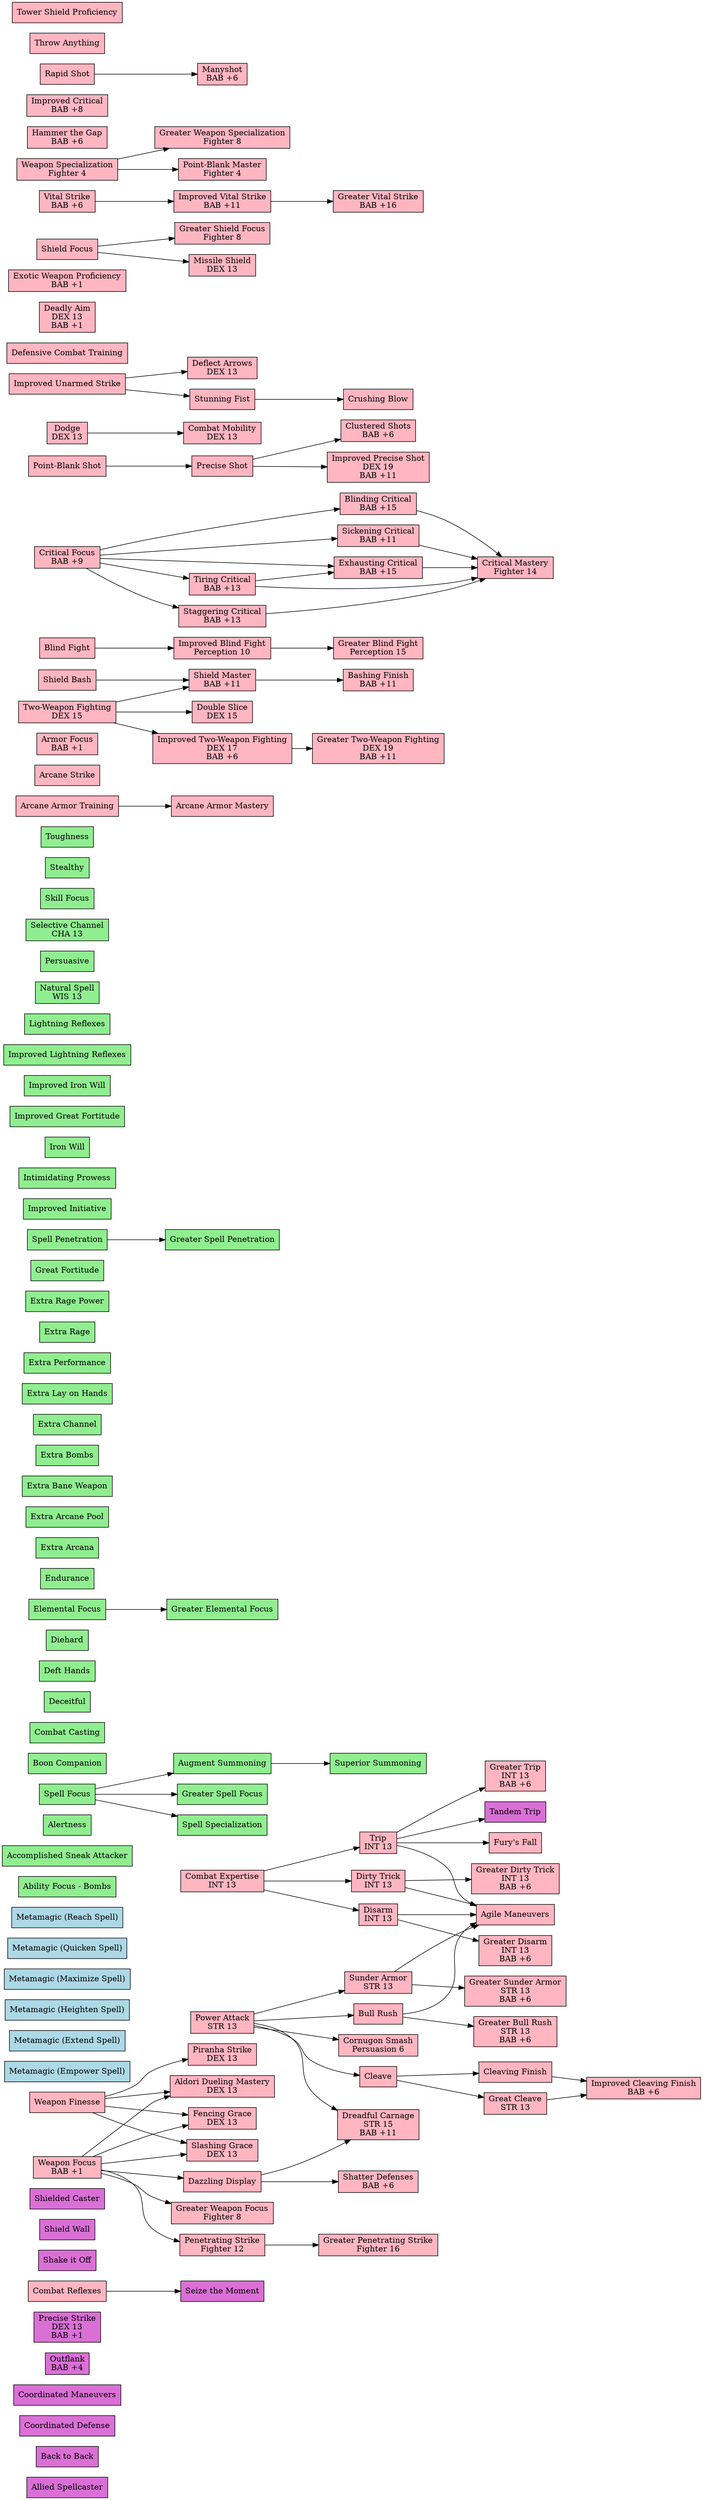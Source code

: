 digraph KingmakerFeats
{
  ratio=auto
  rankdir=LR
  node [shape=rectangle, color=black, style=filled, fillcolor=transparent]

//subgraph cluster_teamwork_feats
subgraph teamwork_feats
{
  label=<<U>Teamwork Feats</U>>
  node [fillcolor=orchid]

  "Allied Spellcaster"
  "Back to Back"
  "Coordinated Defense"
  "Coordinated Maneuvers"
  "Outflank" [label=<Outflank<BR/>BAB +4>]
  "Precise Strike" [label=<Precise Strike<BR/>DEX 13<BR/>BAB +1>]
  "Seize the Moment"
  "Shake it Off"
  "Shield Wall"
  "Shielded Caster"
  "Tandem Trip"
}

//subgraph cluster_metamagic_feats
subgraph metamagic_feats
{
  label=<<U>Metamagic Feats</U>>
  node [fillcolor=lightblue]

  "Metamagic (Empower Spell)"
  "Metamagic (Extend Spell)"
  "Metamagic (Heighten Spell)"
  "Metamagic (Maximize Spell)"
  "Metamagic (Quicken Spell)"
  "Metamagic (Reach Spell)"
}

//subgraph cluster_general_feats
subgraph general_feats
{
  label=<<U>General Feats</U>>
  node [fillcolor=lightgreen]

  "Ability Focus - Bombs"
  "Accomplished Sneak Attacker"
  "Alertness"
  "Augment Summoning"
  "Boon Companion"
  "Combat Casting"
  "Deceitful"
  "Deft Hands"
  "Diehard"
  "Elemental Focus"
  "Endurance"
  "Extra Arcana"
  "Extra Arcane Pool"
  "Extra Bane Weapon"
  "Extra Bombs"
  "Extra Channel"
  "Extra Lay on Hands"
  "Extra Performance"
  "Extra Rage"
  "Extra Rage Power"
  "Greater Elemental Focus"
  "Great Fortitude"
  "Greater Spell Focus"
  "Greater Spell Penetration"
  "Improved Initiative"
  "Intimidating Prowess"
  "Iron Will"
  "Improved Great Fortitude"
  "Improved Iron Will"
  "Improved Lightning Reflexes"
  "Lightning Reflexes"
  "Natural Spell" [label=<Natural Spell<BR/>WIS 13>]
  "Persuasive"
  "Selective Channel" [label=<Selective Channel<BR/>CHA 13>]
  "Skill Focus"
  "Spell Focus"
  "Spell Penetration"
  "Spell Specialization"
  "Stealthy"
  "Superior Summoning"
  "Toughness"
}

//subgraph cluster_combat_feats
subgraph combat_feats
{
  label=<<U>Combat Feats</U>>
  node [fillcolor=lightpink]

  "Agile Maneuvers"
  "Aldori Dueling Mastery" [label=<Aldori Dueling Mastery<BR/>DEX 13>]
  "Arcane Armor Training"
  "Arcane Armor Mastery"
  "Arcane Strike"
  "Armor Focus" [label=<Armor Focus<BR/>BAB +1>]
  "Bashing Finish" [label=<Bashing Finish<BR/>BAB +11>]
  "Blind Fight"
  "Blinding Critical" [label=<Blinding Critical<BR/>BAB +15>]
  "Bull Rush"
  "Cleave"
  "Cleaving Finish"
  "Clustered Shots" [label=<Clustered Shots<BR/>BAB +6>]
  "Combat Expertise" [label=<Combat Expertise<BR/>INT 13>]
  "Combat Mobility" [label=<Combat Mobility<BR/>DEX 13>]
  "Combat Reflexes"
  "Cornugon Smash" [label=<Cornugon Smash<BR/>Persuasion 6>]
  "Critical Focus" [label=<Critical Focus<BR/>BAB +9>]
  "Critical Mastery" [label=<Critical Mastery<BR/>Fighter 14>]
  "Crushing Blow"
  "Dazzling Display"
  "Defensive Combat Training"
  "Deadly Aim" [label=<Deadly Aim<BR/>DEX 13<BR/>BAB +1>]
  "Deflect Arrows" [label=<Deflect Arrows<BR/>DEX 13>]
  "Dirty Trick" [label=<Dirty Trick<BR/>INT 13>]
  "Disarm" [label=<Disarm<BR/>INT 13>]
  "Dodge" [label=<Dodge<BR/>DEX 13>]
  "Double Slice" [label=<Double Slice<BR/>DEX 15>]
  "Dreadful Carnage" [label=<Dreadful Carnage<BR/>STR 15<BR/>BAB +11>]
  "Exhausting Critical" [label=<Exhausting Critical<BR/>BAB +15>]
  "Exotic Weapon Proficiency" [label=<Exotic Weapon Proficiency<BR/>BAB +1>]
  "Fencing Grace" [label=<Fencing Grace<BR/>DEX 13>]
  "Fury's Fall"
  "Great Cleave" [label=<Great Cleave<BR/>STR 13>]
  "Greater Blind Fight" [label=<Greater Blind Fight<BR/>Perception 15>]
  "Greater Bull Rush" [label=<Greater Bull Rush<BR/>STR 13<BR/>BAB +6>]
  "Greater Dirty Trick" [label=<Greater Dirty Trick<BR/>INT 13<BR/>BAB +6>]
  "Greater Disarm" [label=<Greater Disarm<BR/>INT 13<BR/>BAB +6>]
  "Greater Penetrating Strike" [label=<Greater Penetrating Strike<BR/>Fighter 16>]
  "Greater Shield Focus" [label=<Greater Shield Focus<BR/>Fighter 8>]
  "Greater Sunder Armor" [label=<Greater Sunder Armor<BR/>STR 13<BR/>BAB +6>]
  "Greater Trip" [label=<Greater Trip<BR/>INT 13<BR/>BAB +6>]
  "Greater Two-Weapon Fighting" [label=<Greater Two-Weapon Fighting<BR/>DEX 19<BR/>BAB +11>]
  "Greater Vital Strike" [label=<Greater Vital Strike<BR/>BAB +16>]
  "Greater Weapon Focus" [label=<Greater Weapon Focus<BR/>Fighter 8>]
  "Greater Weapon Specialization" [label=<Greater Weapon Specialization<BR/>Fighter 8>]
  "Hammer the Gap" [label=<Hammer the Gap<BR/>BAB +6>]
  "Improved Blind Fight" [label=<Improved Blind Fight<BR/>Perception 10>]
  "Improved Unarmed Strike"
  "Improved Cleaving Finish" [label=<Improved Cleaving Finish<BR/>BAB +6>]
  "Improved Critical" [label=<Improved Critical<BR/>BAB +8>]
  "Improved Precise Shot" [label=<Improved Precise Shot<BR/>DEX 19<BR/>BAB +11>]
  "Improved Two-Weapon Fighting" [label=<Improved Two-Weapon Fighting<BR/>DEX 17<BR/>BAB +6>]
  "Improved Vital Strike" [label=<Improved Vital Strike<BR/>BAB +11>]
  "Manyshot" [label=<Manyshot<BR/>BAB +6>]
  "Missile Shield" [label=<Missile Shield<BR/>DEX 13>]
  "Penetrating Strike" [label=<Penetrating Strike<BR/>Fighter 12>]
  "Piranha Strike" [label=<Piranha Strike<BR/>DEX 13>]
  "Point-Blank Master" [label=<Point-Blank Master<BR/>Fighter 4>]
  "Point-Blank Shot"
  "Precise Shot"
  "Power Attack" [label=<Power Attack<BR/>STR 13>]
  "Rapid Shot"
  "Shatter Defenses" [label=<Shatter Defenses<BR/>BAB +6>]
  "Shield Bash"
  "Shield Focus"
  "Shield Master" [label=<Shield Master<BR/>BAB +11>]
  "Sickening Critical" [label=<Sickening Critical<BR/>BAB +11>]
  "Slashing Grace" [label=<Slashing Grace<BR/>DEX 13>]
  "Staggering Critical" [label=<Staggering Critical<BR/>BAB +13>]
  "Sunder Armor" [label=<Sunder Armor<BR/>STR 13>]
  "Stunning Fist"
  "Tiring Critical" [label=<Tiring Critical<BR/>BAB +13>]
  "Throw Anything"
  "Trip" [label=<Trip<BR/>INT 13>]
  "Two-Weapon Fighting" [label=<Two-Weapon Fighting<BR/>DEX 15>]
  "Tower Shield Proficiency"
  "Vital Strike" [label=<Vital Strike<BR/>BAB +6>]
  "Weapon Finesse"
  "Weapon Focus" [label=<Weapon Focus<BR/>BAB +1>]
  "Weapon Specialization" [label=<Weapon Specialization<BR/>Fighter 4>]
}

//"Critical Focus" -> "Critical Mastery"
"Blinding Critical" -> "Critical Mastery"
"Exhausting Critical" -> "Critical Mastery"
"Sickening Critical" -> "Critical Mastery"
"Staggering Critical" -> "Critical Mastery"
"Tiring Critical" -> "Critical Mastery"
"Dodge" -> "Combat Mobility"
//"Point-Blank Shot" -> "Clustered Shots"
"Precise Shot" -> "Clustered Shots"
//"Point-Blank Shot" -> "Improved Precise Shot"
"Precise Shot" -> "Improved Precise Shot"
"Critical Focus" -> "Blinding Critical"
"Elemental Focus" -> "Greater Elemental Focus"
"Spell Focus" -> "Augment Summoning" //[label="Conjuration"]
"Spell Focus" -> "Greater Spell Focus"
"Spell Penetration" -> "Greater Spell Penetration"
"Arcane Armor Training" -> "Arcane Armor Mastery"
"Weapon Finesse" -> "Aldori Dueling Mastery"
"Weapon Focus" -> "Aldori Dueling Mastery" //[label="Dueling Sword"]
"Bull Rush" -> "Agile Maneuvers"
"Dirty Trick" -> "Agile Maneuvers"
"Disarm" -> "Agile Maneuvers"
"Sunder Armor" -> "Agile Maneuvers"
"Trip" -> "Agile Maneuvers"
"Power Attack" -> "Bull Rush"
"Power Attack" -> "Cornugon Smash"
"Power Attack" -> "Cleave" -> "Great Cleave"
"Cleave" -> "Cleaving Finish" -> "Improved Cleaving Finish"
"Great Cleave" -> "Improved Cleaving Finish"
"Power Attack" -> "Sunder Armor"
"Combat Expertise" -> "Trip" -> "Greater Trip"
//"Shield Bash" -> "Bashing Finish"
"Shield Master" -> "Bashing Finish"
//"Two-Weapon Fighting" -> "Bashing Finish"
"Improved Unarmed Strike" -> "Stunning Fist" -> "Crushing Blow"
"Weapon Focus" -> "Dazzling Display"
"Improved Unarmed Strike" -> "Deflect Arrows"
"Combat Expertise" -> "Dirty Trick"
"Combat Expertise" -> "Disarm"
"Two-Weapon Fighting" -> "Double Slice"
"Power Attack" -> "Dreadful Carnage"
"Dazzling Display" -> "Dreadful Carnage"
"Critical Focus" -> "Exhausting Critical"
"Tiring Critical" -> "Exhausting Critical"
"Weapon Focus" -> "Fencing Grace"
"Weapon Finesse" -> "Fencing Grace"
"Weapon Focus" -> "Slashing Grace"
"Weapon Finesse" -> "Slashing Grace"
"Trip" -> "Fury's Fall"
"Blind Fight" -> "Improved Blind Fight" -> "Greater Blind Fight"
"Bull Rush" -> "Greater Bull Rush"
"Dirty Trick" -> "Greater Dirty Trick"
"Disarm" -> "Greater Disarm"
"Weapon Focus" -> "Penetrating Strike" -> "Greater Penetrating Strike"
"Shield Focus" -> "Greater Shield Focus"
"Sunder Armor" -> "Greater Sunder Armor"
"Two-Weapon Fighting" -> "Improved Two-Weapon Fighting" -> "Greater Two-Weapon Fighting"
"Vital Strike" -> "Improved Vital Strike" -> "Greater Vital Strike"
"Weapon Focus" -> "Greater Weapon Focus"
"Weapon Specialization" -> "Greater Weapon Specialization"
"Rapid Shot" -> "Manyshot"
"Dazzling Display" -> "Shatter Defenses"
"Shield Focus" -> "Missile Shield"
"Weapon Finesse" -> "Piranha Strike"
"Weapon Specialization" -> "Point-Blank Master"
"Point-Blank Shot" -> "Precise Shot"
"Combat Reflexes" -> "Seize the Moment"
"Shield Bash" -> "Shield Master"
"Two-Weapon Fighting" -> "Shield Master"
"Spell Focus" -> "Spell Specialization"
"Critical Focus" -> "Sickening Critical"
"Critical Focus" -> "Staggering Critical"
"Critical Focus" -> "Tiring Critical"
"Augment Summoning" -> "Superior Summoning"
"Trip" -> "Tandem Trip"

//subgraph cluster_levels
// subgraph levels
// {
//   graph [style=invis]
//   node [style=invis]
//   edge [style=invis]

//   "00" -> "01" -> "02" -> "03" -> "04" -> "05"
//   "05" -> "06" -> "07" -> "08" -> "09" -> "10"
//   "10" -> "11" -> "12" -> "13" -> "14" -> "15"
//   "15" -> "16" -> "17" -> "18" -> "19" -> "20"

//   "01" -> "Precise Strike"
//   "01" -> "Armor Focus"
//   "01" -> "Deadly Aim"
//   "01" -> "Exotic Weapon Proficiency"
//   "01" -> "Weapon Focus"
//   "04" -> "Outflank"
//   "04" -> "Point-Blank Master"
//   "04" -> "Weapon Specialization"
//   "06" -> "Clustered Shots"
//   "06" -> "Greater Bull Rush"
//   "06" -> "Greater Dirty Tricks"
//   "06" -> "Greater Disarm"
//   "06" -> "Greater Sunder Armor"
//   "06" -> "Greater Trip"
//   "06" -> "Hammer the Gap"
//   "06" -> "Improved Cleaving Finish"
//   "06" -> "Improved Two-Weapon Fighting"
//   "06" -> "Manyshot"
//   "06" -> "Shatter Defenses"
//   "06" -> "Vital Strike"
//   "08" -> "Greater Shield Focus"
//   "08" -> "Greater Weapon Focus"
//   "08" -> "Greater Weapon Specialization"
//   "08" -> "Improved Critical"
//   "09" -> "Critical Focus"
//   "11" -> "Bashing Finish"
//   "11" -> "Dreadful Carnage"
//   "11" -> "Greater Two-Weapon Fighting"
//   "11" -> "Improved Precise Shot"
//   "11" -> "Improved Vital Strike"
//   "11" -> "Shield Master"
//   "11" -> "Sickening Critical"
//   "12" -> "Penetrating Strike"
//   "11" -> "Staggering Critical"
//   "11" -> "Tiring Critical"
//   "14" -> "Critical Mastery"
//   "15" -> "Blinding Critical"
//   "15" -> "Exhausting Critical"
//   "16" -> "Greater Penetrating Strike"
//   "16" -> "Greater Vital Strike"
// }
}
